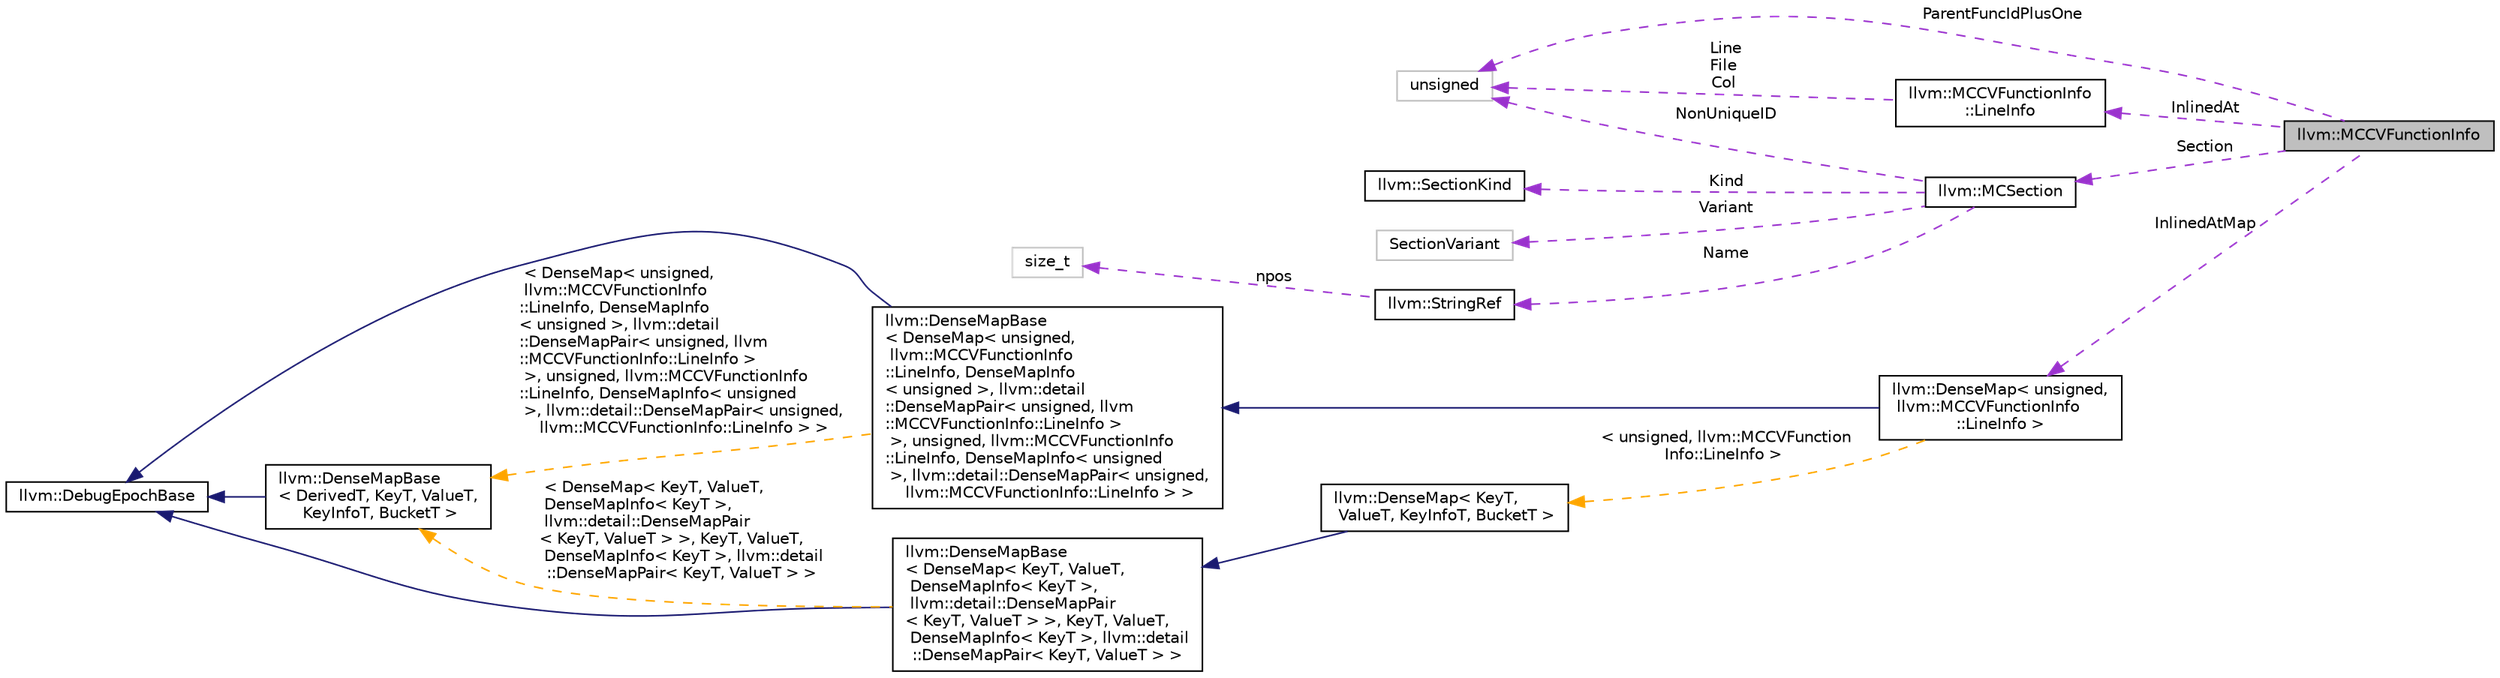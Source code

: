 digraph "llvm::MCCVFunctionInfo"
{
 // LATEX_PDF_SIZE
  bgcolor="transparent";
  edge [fontname="Helvetica",fontsize="10",labelfontname="Helvetica",labelfontsize="10"];
  node [fontname="Helvetica",fontsize="10",shape=record];
  rankdir="LR";
  Node1 [label="llvm::MCCVFunctionInfo",height=0.2,width=0.4,color="black", fillcolor="grey75", style="filled", fontcolor="black",tooltip="Information describing a function or inlined call site introduced by .cv_func_id or ...."];
  Node2 -> Node1 [dir="back",color="darkorchid3",fontsize="10",style="dashed",label=" InlinedAt" ,fontname="Helvetica"];
  Node2 [label="llvm::MCCVFunctionInfo\l::LineInfo",height=0.2,width=0.4,color="black",URL="$structllvm_1_1MCCVFunctionInfo_1_1LineInfo.html",tooltip=" "];
  Node3 -> Node2 [dir="back",color="darkorchid3",fontsize="10",style="dashed",label=" Line\nFile\nCol" ,fontname="Helvetica"];
  Node3 [label="unsigned",height=0.2,width=0.4,color="grey75",tooltip=" "];
  Node4 -> Node1 [dir="back",color="darkorchid3",fontsize="10",style="dashed",label=" Section" ,fontname="Helvetica"];
  Node4 [label="llvm::MCSection",height=0.2,width=0.4,color="black",URL="$classllvm_1_1MCSection.html",tooltip="Instances of this class represent a uniqued identifier for a section in the current translation unit."];
  Node5 -> Node4 [dir="back",color="darkorchid3",fontsize="10",style="dashed",label=" Kind" ,fontname="Helvetica"];
  Node5 [label="llvm::SectionKind",height=0.2,width=0.4,color="black",URL="$classllvm_1_1SectionKind.html",tooltip="SectionKind - This is a simple POD value that classifies the properties of a section."];
  Node6 -> Node4 [dir="back",color="darkorchid3",fontsize="10",style="dashed",label=" Variant" ,fontname="Helvetica"];
  Node6 [label="SectionVariant",height=0.2,width=0.4,color="grey75",tooltip=" "];
  Node3 -> Node4 [dir="back",color="darkorchid3",fontsize="10",style="dashed",label=" NonUniqueID" ,fontname="Helvetica"];
  Node7 -> Node4 [dir="back",color="darkorchid3",fontsize="10",style="dashed",label=" Name" ,fontname="Helvetica"];
  Node7 [label="llvm::StringRef",height=0.2,width=0.4,color="black",URL="$classllvm_1_1StringRef.html",tooltip="StringRef - Represent a constant reference to a string, i.e."];
  Node8 -> Node7 [dir="back",color="darkorchid3",fontsize="10",style="dashed",label=" npos" ,fontname="Helvetica"];
  Node8 [label="size_t",height=0.2,width=0.4,color="grey75",tooltip=" "];
  Node3 -> Node1 [dir="back",color="darkorchid3",fontsize="10",style="dashed",label=" ParentFuncIdPlusOne" ,fontname="Helvetica"];
  Node9 -> Node1 [dir="back",color="darkorchid3",fontsize="10",style="dashed",label=" InlinedAtMap" ,fontname="Helvetica"];
  Node9 [label="llvm::DenseMap\< unsigned,\l llvm::MCCVFunctionInfo\l::LineInfo \>",height=0.2,width=0.4,color="black",URL="$classllvm_1_1DenseMap.html",tooltip=" "];
  Node10 -> Node9 [dir="back",color="midnightblue",fontsize="10",style="solid",fontname="Helvetica"];
  Node10 [label="llvm::DenseMapBase\l\< DenseMap\< unsigned,\l llvm::MCCVFunctionInfo\l::LineInfo, DenseMapInfo\l\< unsigned \>, llvm::detail\l::DenseMapPair\< unsigned, llvm\l::MCCVFunctionInfo::LineInfo \>\l \>, unsigned, llvm::MCCVFunctionInfo\l::LineInfo, DenseMapInfo\< unsigned\l \>, llvm::detail::DenseMapPair\< unsigned,\l llvm::MCCVFunctionInfo::LineInfo \> \>",height=0.2,width=0.4,color="black",URL="$classllvm_1_1DenseMapBase.html",tooltip=" "];
  Node11 -> Node10 [dir="back",color="midnightblue",fontsize="10",style="solid",fontname="Helvetica"];
  Node11 [label="llvm::DebugEpochBase",height=0.2,width=0.4,color="black",URL="$classllvm_1_1DebugEpochBase.html",tooltip="A base class for data structure classes wishing to make iterators (\"handles\") pointing into themselve..."];
  Node12 -> Node10 [dir="back",color="orange",fontsize="10",style="dashed",label=" \< DenseMap\< unsigned,\l llvm::MCCVFunctionInfo\l::LineInfo, DenseMapInfo\l\< unsigned \>, llvm::detail\l::DenseMapPair\< unsigned, llvm\l::MCCVFunctionInfo::LineInfo \>\l \>, unsigned, llvm::MCCVFunctionInfo\l::LineInfo, DenseMapInfo\< unsigned\l \>, llvm::detail::DenseMapPair\< unsigned,\l llvm::MCCVFunctionInfo::LineInfo \> \>" ,fontname="Helvetica"];
  Node12 [label="llvm::DenseMapBase\l\< DerivedT, KeyT, ValueT,\l KeyInfoT, BucketT \>",height=0.2,width=0.4,color="black",URL="$classllvm_1_1DenseMapBase.html",tooltip=" "];
  Node11 -> Node12 [dir="back",color="midnightblue",fontsize="10",style="solid",fontname="Helvetica"];
  Node13 -> Node9 [dir="back",color="orange",fontsize="10",style="dashed",label=" \< unsigned, llvm::MCCVFunction\lInfo::LineInfo \>" ,fontname="Helvetica"];
  Node13 [label="llvm::DenseMap\< KeyT,\l ValueT, KeyInfoT, BucketT \>",height=0.2,width=0.4,color="black",URL="$classllvm_1_1DenseMap.html",tooltip=" "];
  Node14 -> Node13 [dir="back",color="midnightblue",fontsize="10",style="solid",fontname="Helvetica"];
  Node14 [label="llvm::DenseMapBase\l\< DenseMap\< KeyT, ValueT,\l DenseMapInfo\< KeyT \>,\l llvm::detail::DenseMapPair\l\< KeyT, ValueT \> \>, KeyT, ValueT,\l DenseMapInfo\< KeyT \>, llvm::detail\l::DenseMapPair\< KeyT, ValueT \> \>",height=0.2,width=0.4,color="black",URL="$classllvm_1_1DenseMapBase.html",tooltip=" "];
  Node11 -> Node14 [dir="back",color="midnightblue",fontsize="10",style="solid",fontname="Helvetica"];
  Node12 -> Node14 [dir="back",color="orange",fontsize="10",style="dashed",label=" \< DenseMap\< KeyT, ValueT,\l DenseMapInfo\< KeyT \>,\l llvm::detail::DenseMapPair\l\< KeyT, ValueT \> \>, KeyT, ValueT,\l DenseMapInfo\< KeyT \>, llvm::detail\l::DenseMapPair\< KeyT, ValueT \> \>" ,fontname="Helvetica"];
}
